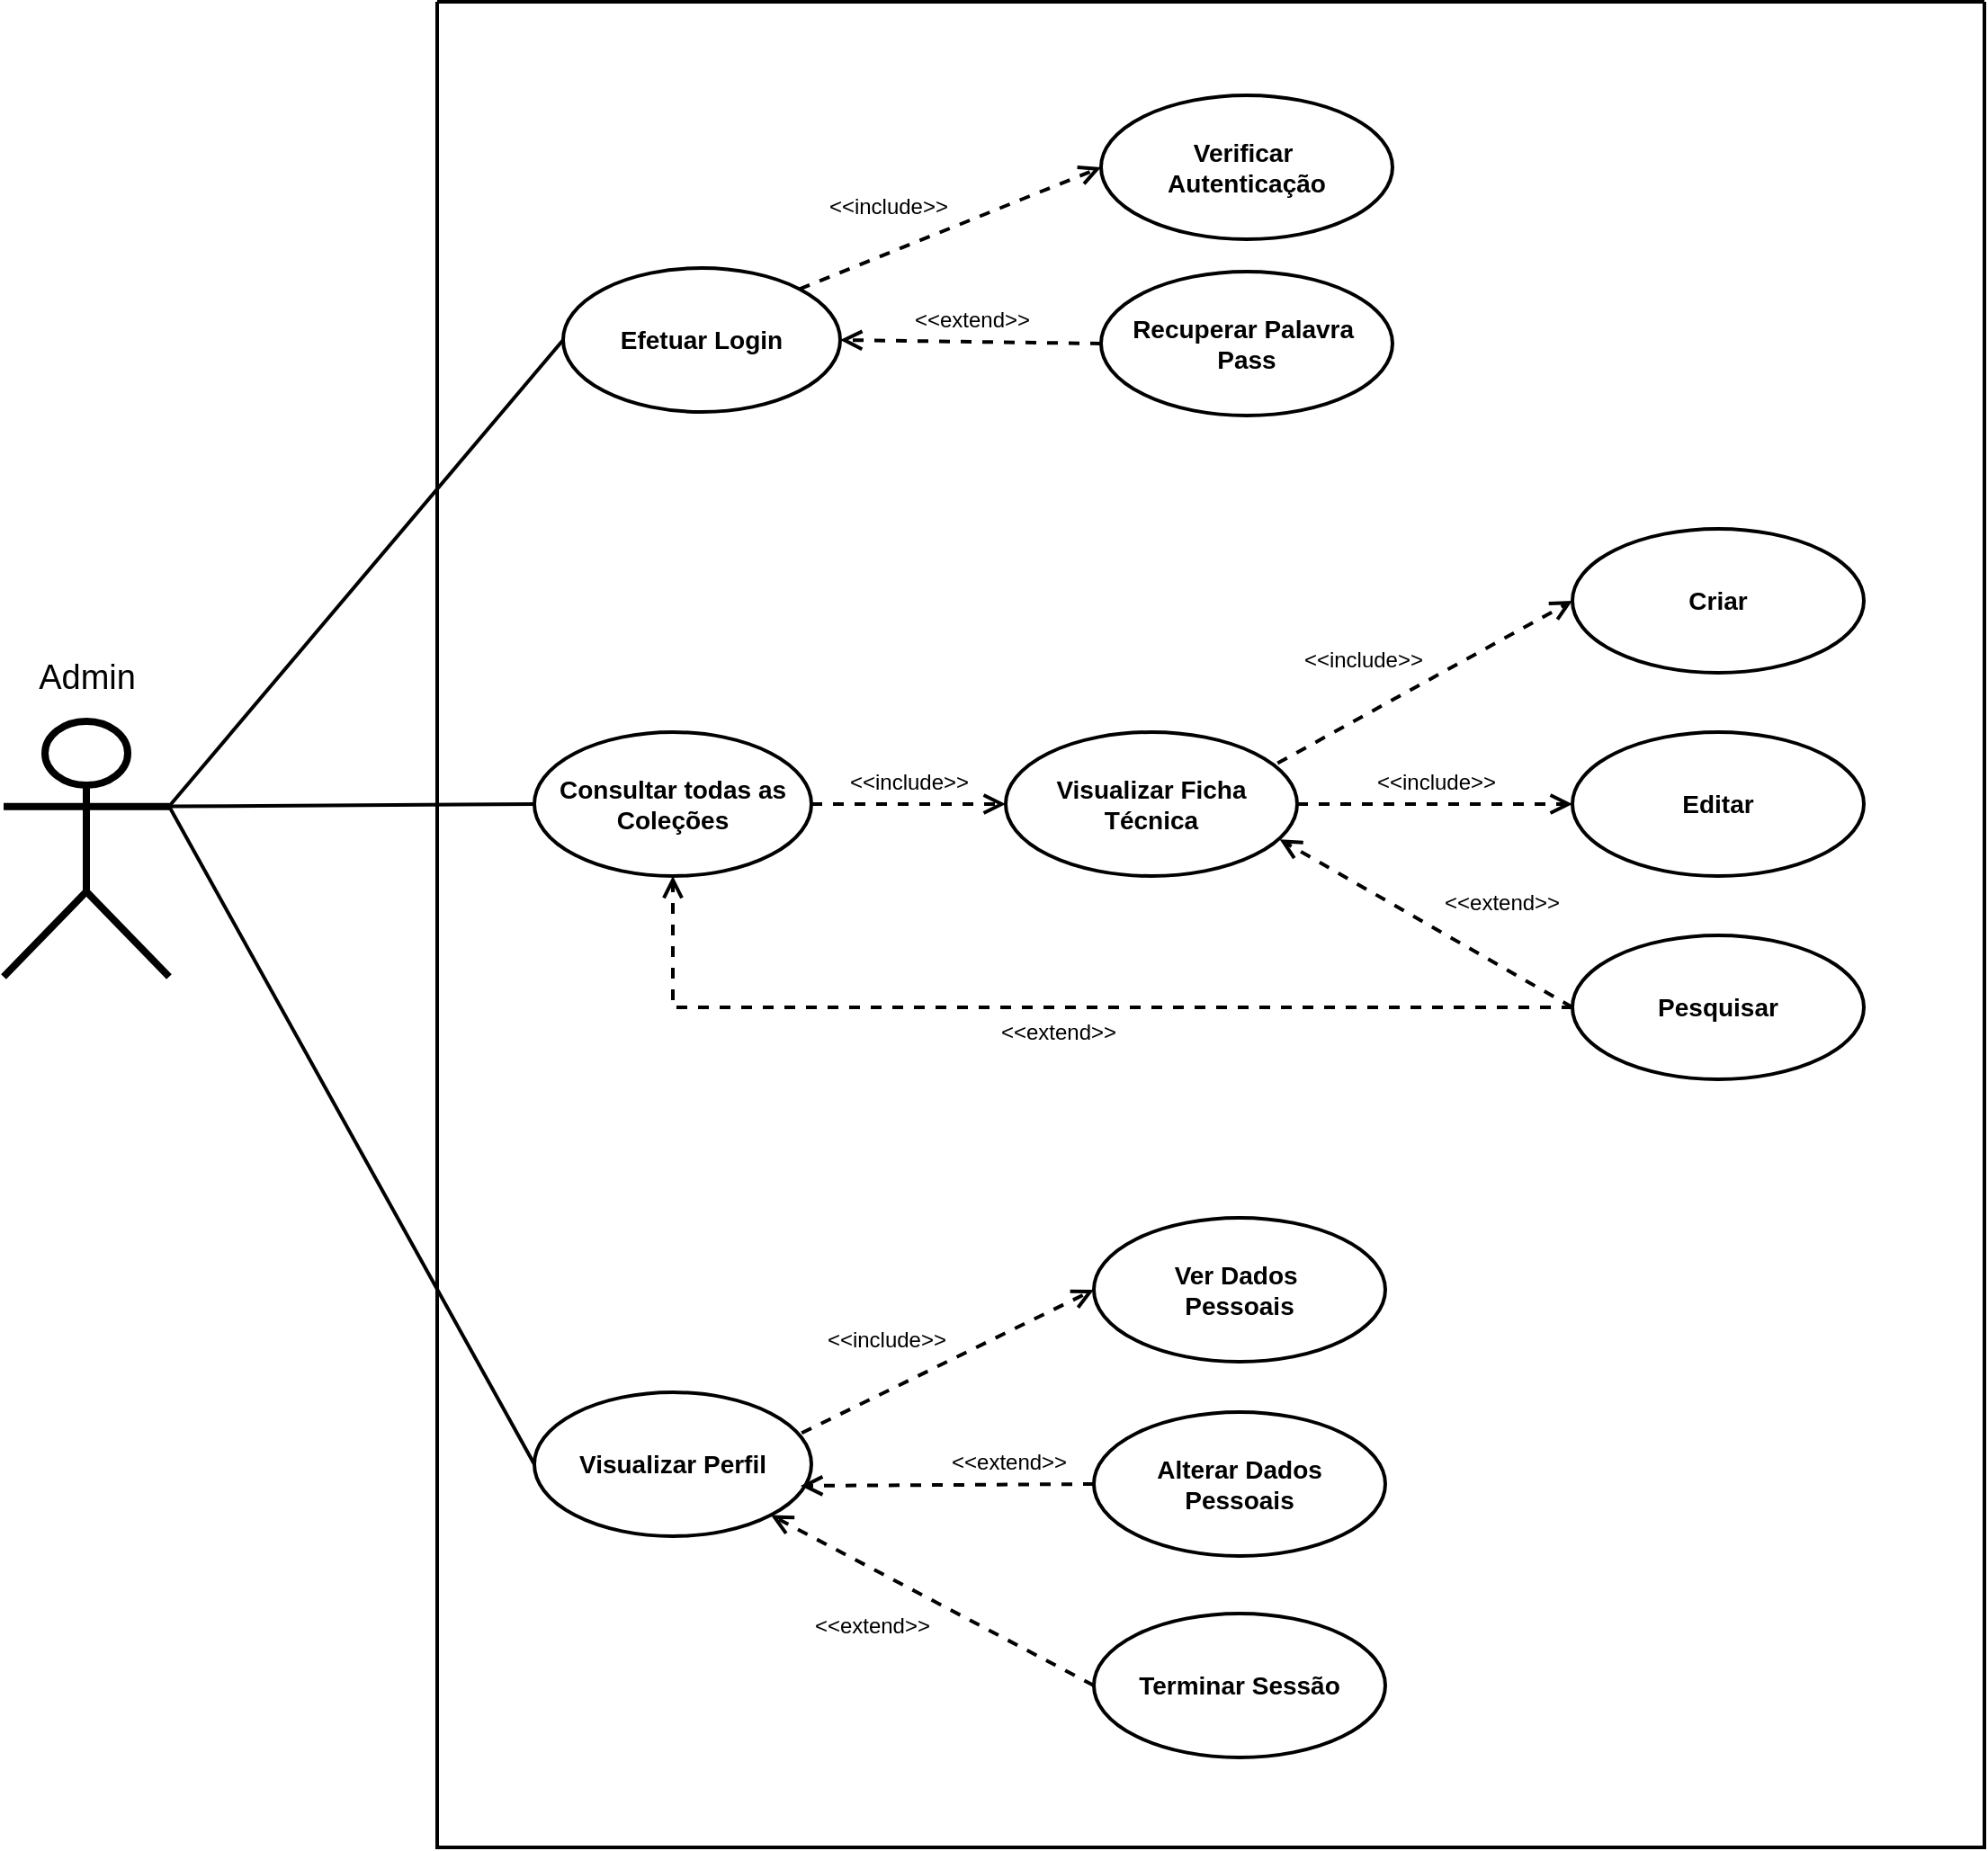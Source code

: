 <mxfile version="24.7.17">
  <diagram name="Page-1" id="NaLsqKm8LyVq0cGK8Rzc">
    <mxGraphModel dx="2440" dy="1273" grid="0" gridSize="10" guides="1" tooltips="1" connect="1" arrows="1" fold="1" page="1" pageScale="1" pageWidth="1169" pageHeight="1654" background="#FFFFFF" math="0" shadow="0">
      <root>
        <mxCell id="0" />
        <mxCell id="1" parent="0" />
        <mxCell id="HajkiqjUH4EgCk0MVsnY-1" value="" style="swimlane;startSize=0;strokeWidth=2;rounded=1;swimlaneLine=0;fillColor=none;labelBackgroundColor=none;perimeterSpacing=2;" parent="1" vertex="1">
          <mxGeometry x="270" y="118" width="860" height="1026" as="geometry" />
        </mxCell>
        <mxCell id="HajkiqjUH4EgCk0MVsnY-2" value="Efetuar Login" style="ellipse;whiteSpace=wrap;html=1;fillColor=none;strokeWidth=2;fontSize=14;fontStyle=1;labelBackgroundColor=none;" parent="HajkiqjUH4EgCk0MVsnY-1" vertex="1">
          <mxGeometry x="70" y="148" width="154" height="80" as="geometry" />
        </mxCell>
        <mxCell id="HajkiqjUH4EgCk0MVsnY-4" value="Consultar todas as&lt;div&gt;Coleções&lt;/div&gt;" style="ellipse;whiteSpace=wrap;html=1;fillColor=none;strokeWidth=2;fontSize=14;fontStyle=1;labelBackgroundColor=none;" parent="HajkiqjUH4EgCk0MVsnY-1" vertex="1">
          <mxGeometry x="54" y="406" width="154" height="80" as="geometry" />
        </mxCell>
        <mxCell id="HajkiqjUH4EgCk0MVsnY-5" value="Visualizar Perfil" style="ellipse;whiteSpace=wrap;html=1;fillColor=none;strokeWidth=2;fontSize=14;fontStyle=1;labelBackgroundColor=none;" parent="HajkiqjUH4EgCk0MVsnY-1" vertex="1">
          <mxGeometry x="54" y="773" width="154" height="80" as="geometry" />
        </mxCell>
        <mxCell id="HajkiqjUH4EgCk0MVsnY-6" value="Verificar&amp;nbsp;&lt;div&gt;Autenticação&lt;/div&gt;" style="ellipse;whiteSpace=wrap;html=1;fillColor=none;strokeWidth=2;fontSize=14;fontStyle=1;labelBackgroundColor=none;" parent="HajkiqjUH4EgCk0MVsnY-1" vertex="1">
          <mxGeometry x="369" y="52" width="162" height="80" as="geometry" />
        </mxCell>
        <mxCell id="HajkiqjUH4EgCk0MVsnY-8" value="Recuperar Palavra&amp;nbsp;&lt;div&gt;Pass&lt;/div&gt;" style="ellipse;whiteSpace=wrap;html=1;fillColor=none;strokeWidth=2;fontSize=14;fontStyle=1;labelBackgroundColor=none;" parent="HajkiqjUH4EgCk0MVsnY-1" vertex="1">
          <mxGeometry x="369" y="150" width="162" height="80" as="geometry" />
        </mxCell>
        <mxCell id="HajkiqjUH4EgCk0MVsnY-9" value="&amp;lt;&amp;lt;extend&amp;gt;&amp;gt;" style="endArrow=open;startArrow=none;endFill=0;startFill=0;endSize=8;html=1;verticalAlign=bottom;dashed=1;labelBackgroundColor=none;rounded=0;strokeWidth=2;exitX=0;exitY=0.5;exitDx=0;exitDy=0;entryX=1;entryY=0.5;entryDx=0;entryDy=0;fontColor=default;spacingBottom=3;labelPosition=center;verticalLabelPosition=top;align=center;fontSize=12;" parent="HajkiqjUH4EgCk0MVsnY-1" source="HajkiqjUH4EgCk0MVsnY-8" target="HajkiqjUH4EgCk0MVsnY-2" edge="1">
          <mxGeometry width="160" relative="1" as="geometry">
            <mxPoint x="283" y="365" as="sourcePoint" />
            <mxPoint x="214" y="197" as="targetPoint" />
          </mxGeometry>
        </mxCell>
        <mxCell id="HajkiqjUH4EgCk0MVsnY-12" value="Criar" style="ellipse;whiteSpace=wrap;html=1;fillColor=none;strokeWidth=2;fontSize=14;fontStyle=1;labelBackgroundColor=none;" parent="HajkiqjUH4EgCk0MVsnY-1" vertex="1">
          <mxGeometry x="631" y="293" width="162" height="80" as="geometry" />
        </mxCell>
        <mxCell id="HajkiqjUH4EgCk0MVsnY-13" value="&amp;lt;&amp;lt;include&amp;gt;&amp;gt;" style="endArrow=open;startArrow=none;endFill=0;startFill=0;endSize=8;html=1;verticalAlign=bottom;dashed=1;labelBackgroundColor=none;rounded=0;strokeWidth=2;fontColor=default;spacingBottom=3;labelPosition=left;verticalLabelPosition=top;align=right;exitX=0.933;exitY=0.216;exitDx=0;exitDy=0;entryX=0;entryY=0.5;entryDx=0;entryDy=0;fontSize=12;exitPerimeter=0;" parent="HajkiqjUH4EgCk0MVsnY-1" source="HajkiqjUH4EgCk0MVsnY-18" target="HajkiqjUH4EgCk0MVsnY-12" edge="1">
          <mxGeometry width="160" relative="1" as="geometry">
            <mxPoint x="500" y="612" as="sourcePoint" />
            <mxPoint x="424" y="365" as="targetPoint" />
          </mxGeometry>
        </mxCell>
        <mxCell id="HajkiqjUH4EgCk0MVsnY-14" value="Editar&lt;span style=&quot;caret-color: rgba(0, 0, 0, 0); color: rgba(0, 0, 0, 0); font-family: monospace; font-size: 0px; font-weight: 400; text-align: start; white-space: nowrap;&quot;&gt;%3CmxGraphModel%3E%3Croot%3E%3CmxCell%20id%3D%220%22%2F%3E%3CmxCell%20id%3D%221%22%20parent%3D%220%22%2F%3E%3CmxCell%20id%3D%222%22%20value%3D%22Criar%22%20style%3D%22ellipse%3BwhiteSpace%3Dwrap%3Bhtml%3D1%3BfillColor%3Dnone%3BstrokeColor%3D%23FFFFFF%3BfontColor%3D%23FFFFFF%3BstrokeWidth%3D2%3BfontSize%3D14%3BfontStyle%3D1%22%20vertex%3D%221%22%20parent%3D%221%22%3E%3CmxGeometry%20x%3D%22585%22%20y%3D%22506%22%20width%3D%22162%22%20height%3D%2280%22%20as%3D%22geometry%22%2F%3E%3C%2FmxCell%3E%3CmxCell%20id%3D%223%22%20value%3D%22%26amp%3Blt%3B%26amp%3Blt%3Binclude%26amp%3Bgt%3B%26amp%3Bgt%3B%22%20style%3D%22endArrow%3Dopen%3BstartArrow%3Dnone%3BendFill%3D0%3BstartFill%3D0%3BendSize%3D8%3Bhtml%3D1%3BverticalAlign%3Dbottom%3Bdashed%3D1%3BlabelBackgroundColor%3Dnone%3Brounded%3D0%3BstrokeColor%3D%23FFFFFF%3BstrokeWidth%3D2%3BfontColor%3D%23FFFFFF%3BspacingBottom%3D3%3BlabelPosition%3Dleft%3BverticalLabelPosition%3Dtop%3Balign%3Dright%3BexitX%3D1%3BexitY%3D0.5%3BexitDx%3D0%3BexitDy%3D0%3BentryX%3D0%3BentryY%3D0.5%3BentryDx%3D0%3BentryDy%3D0%3B%22%20edge%3D%221%22%20target%3D%222%22%20parent%3D%221%22%3E%3CmxGeometry%20width%3D%22160%22%20relative%3D%221%22%20as%3D%22geometry%22%3E%3CmxPoint%20x%3D%22436%22%20y%3D%22546%22%20as%3D%22sourcePoint%22%2F%3E%3CmxPoint%20x%3D%22652%22%20y%3D%22478%22%20as%3D%22targetPoint%22%2F%3E%3C%2FmxGeometry%3E%3C%2FmxCell%3E%3C%2Froot%3E%3C%2FmxGraphModel%3E&lt;/span&gt;" style="ellipse;whiteSpace=wrap;html=1;fillColor=none;strokeWidth=2;fontSize=14;fontStyle=1;labelBackgroundColor=none;" parent="HajkiqjUH4EgCk0MVsnY-1" vertex="1">
          <mxGeometry x="631" y="406" width="162" height="80" as="geometry" />
        </mxCell>
        <mxCell id="HajkiqjUH4EgCk0MVsnY-15" value="&amp;lt;&amp;lt;include&amp;gt;&amp;gt;" style="endArrow=open;startArrow=none;endFill=0;startFill=0;endSize=8;html=1;verticalAlign=bottom;dashed=1;labelBackgroundColor=none;rounded=0;strokeWidth=2;fontColor=default;spacingBottom=3;labelPosition=center;verticalLabelPosition=top;align=center;entryX=0;entryY=0.5;entryDx=0;entryDy=0;fontSize=12;exitX=1;exitY=0.5;exitDx=0;exitDy=0;" parent="HajkiqjUH4EgCk0MVsnY-1" source="HajkiqjUH4EgCk0MVsnY-18" target="HajkiqjUH4EgCk0MVsnY-14" edge="1">
          <mxGeometry width="160" relative="1" as="geometry">
            <mxPoint x="208" y="545" as="sourcePoint" />
            <mxPoint x="424" y="477" as="targetPoint" />
          </mxGeometry>
        </mxCell>
        <mxCell id="HajkiqjUH4EgCk0MVsnY-18" value="&lt;div&gt;Visualizar Ficha&lt;/div&gt;&lt;div&gt;Técnica&lt;/div&gt;" style="ellipse;whiteSpace=wrap;html=1;fillColor=none;strokeWidth=2;fontSize=14;fontStyle=1;labelBackgroundColor=none;" parent="HajkiqjUH4EgCk0MVsnY-1" vertex="1">
          <mxGeometry x="316" y="406" width="162" height="80" as="geometry" />
        </mxCell>
        <mxCell id="HajkiqjUH4EgCk0MVsnY-19" value="&amp;lt;&amp;lt;include&amp;gt;&amp;gt;" style="endArrow=open;startArrow=none;endFill=0;startFill=0;endSize=8;html=1;verticalAlign=bottom;dashed=1;labelBackgroundColor=none;rounded=0;strokeWidth=2;fontColor=default;spacingBottom=3;labelPosition=center;verticalLabelPosition=top;align=center;exitX=1;exitY=0.5;exitDx=0;exitDy=0;entryX=0;entryY=0.5;entryDx=0;entryDy=0;fontSize=12;" parent="HajkiqjUH4EgCk0MVsnY-1" source="HajkiqjUH4EgCk0MVsnY-4" target="HajkiqjUH4EgCk0MVsnY-18" edge="1">
          <mxGeometry width="160" relative="1" as="geometry">
            <mxPoint x="224" y="768" as="sourcePoint" />
            <mxPoint x="440" y="700" as="targetPoint" />
          </mxGeometry>
        </mxCell>
        <mxCell id="HajkiqjUH4EgCk0MVsnY-20" value="Pesquisar" style="ellipse;whiteSpace=wrap;html=1;fillColor=none;strokeWidth=2;fontSize=14;fontStyle=1;labelBackgroundColor=none;" parent="HajkiqjUH4EgCk0MVsnY-1" vertex="1">
          <mxGeometry x="631" y="519" width="162" height="80" as="geometry" />
        </mxCell>
        <mxCell id="HajkiqjUH4EgCk0MVsnY-21" value="&amp;lt;&amp;lt;extend&amp;gt;&amp;gt;" style="endArrow=open;startArrow=none;endFill=0;startFill=0;endSize=8;html=1;verticalAlign=top;dashed=1;labelBackgroundColor=none;rounded=0;strokeWidth=2;exitX=0;exitY=0.5;exitDx=0;exitDy=0;fontColor=default;spacingBottom=3;labelPosition=center;verticalLabelPosition=bottom;align=center;edgeStyle=orthogonalEdgeStyle;fontSize=12;entryX=0.5;entryY=1;entryDx=0;entryDy=0;" parent="HajkiqjUH4EgCk0MVsnY-1" source="HajkiqjUH4EgCk0MVsnY-20" target="HajkiqjUH4EgCk0MVsnY-4" edge="1">
          <mxGeometry width="160" relative="1" as="geometry">
            <mxPoint x="618.74" y="648.65" as="sourcePoint" />
            <mxPoint x="222" y="474" as="targetPoint" />
          </mxGeometry>
        </mxCell>
        <mxCell id="HajkiqjUH4EgCk0MVsnY-22" value="&amp;lt;&amp;lt;extend&amp;gt;&amp;gt;" style="endArrow=open;startArrow=none;endFill=0;startFill=0;endSize=8;html=1;verticalAlign=middle;dashed=1;labelBackgroundColor=none;rounded=0;strokeWidth=2;exitX=0;exitY=0.5;exitDx=0;exitDy=0;entryX=0.94;entryY=0.746;entryDx=0;entryDy=0;fontColor=default;spacingBottom=22;labelPosition=right;verticalLabelPosition=middle;align=left;fontSize=12;entryPerimeter=0;spacingRight=10;spacingLeft=9;" parent="HajkiqjUH4EgCk0MVsnY-1" source="HajkiqjUH4EgCk0MVsnY-20" target="HajkiqjUH4EgCk0MVsnY-18" edge="1">
          <mxGeometry width="160" relative="1" as="geometry">
            <mxPoint x="715" y="538" as="sourcePoint" />
            <mxPoint x="556" y="464" as="targetPoint" />
          </mxGeometry>
        </mxCell>
        <mxCell id="HajkiqjUH4EgCk0MVsnY-23" value="Ver Dados&amp;nbsp;&lt;div&gt;Pessoais&lt;/div&gt;" style="ellipse;whiteSpace=wrap;html=1;fillColor=none;strokeWidth=2;fontSize=14;fontStyle=1;labelBackgroundColor=none;" parent="HajkiqjUH4EgCk0MVsnY-1" vertex="1">
          <mxGeometry x="365" y="676" width="162" height="80" as="geometry" />
        </mxCell>
        <mxCell id="HajkiqjUH4EgCk0MVsnY-24" value="&amp;lt;&amp;lt;include&amp;gt;&amp;gt;" style="endArrow=open;startArrow=none;endFill=0;startFill=0;endSize=8;html=1;verticalAlign=bottom;dashed=1;labelBackgroundColor=none;rounded=0;strokeWidth=2;fontColor=default;spacingBottom=3;labelPosition=left;verticalLabelPosition=top;align=right;exitX=0.965;exitY=0.283;exitDx=0;exitDy=0;entryX=0;entryY=0.5;entryDx=0;entryDy=0;fontSize=12;exitPerimeter=0;" parent="HajkiqjUH4EgCk0MVsnY-1" source="HajkiqjUH4EgCk0MVsnY-5" target="HajkiqjUH4EgCk0MVsnY-23" edge="1">
          <mxGeometry width="160" relative="1" as="geometry">
            <mxPoint x="324" y="774" as="sourcePoint" />
            <mxPoint x="540" y="703" as="targetPoint" />
          </mxGeometry>
        </mxCell>
        <mxCell id="HajkiqjUH4EgCk0MVsnY-27" value="Alterar Dados&lt;div&gt;Pessoais&lt;/div&gt;" style="ellipse;whiteSpace=wrap;html=1;fillColor=none;strokeWidth=2;fontSize=14;fontStyle=1;labelBackgroundColor=none;" parent="HajkiqjUH4EgCk0MVsnY-1" vertex="1">
          <mxGeometry x="365" y="784" width="162" height="80" as="geometry" />
        </mxCell>
        <mxCell id="HajkiqjUH4EgCk0MVsnY-28" value="&amp;lt;&amp;lt;extend&amp;gt;&amp;gt;" style="endArrow=open;startArrow=none;endFill=0;startFill=0;endSize=8;html=1;verticalAlign=bottom;dashed=1;labelBackgroundColor=none;rounded=0;strokeWidth=2;exitX=0;exitY=0.5;exitDx=0;exitDy=0;entryX=0.961;entryY=0.65;entryDx=0;entryDy=0;fontColor=default;spacingBottom=3;entryPerimeter=0;labelPosition=right;verticalLabelPosition=top;align=left;fontSize=12;" parent="HajkiqjUH4EgCk0MVsnY-1" source="HajkiqjUH4EgCk0MVsnY-27" target="HajkiqjUH4EgCk0MVsnY-5" edge="1">
          <mxGeometry width="160" relative="1" as="geometry">
            <mxPoint x="278" y="1071" as="sourcePoint" />
            <mxPoint x="202" y="824" as="targetPoint" />
          </mxGeometry>
        </mxCell>
        <mxCell id="HajkiqjUH4EgCk0MVsnY-29" value="Terminar Sessão" style="ellipse;whiteSpace=wrap;html=1;fillColor=none;strokeWidth=2;fontSize=14;fontStyle=1;labelBackgroundColor=none;" parent="HajkiqjUH4EgCk0MVsnY-1" vertex="1">
          <mxGeometry x="365" y="896" width="162" height="80" as="geometry" />
        </mxCell>
        <mxCell id="HajkiqjUH4EgCk0MVsnY-30" value="&amp;lt;&amp;lt;extend&amp;gt;&amp;gt;" style="endArrow=open;startArrow=none;endFill=0;startFill=0;endSize=8;html=1;verticalAlign=top;dashed=1;labelBackgroundColor=none;rounded=0;strokeWidth=2;exitX=0;exitY=0.5;exitDx=0;exitDy=0;entryX=1;entryY=1;entryDx=0;entryDy=0;fontColor=default;spacingBottom=3;labelPosition=left;verticalLabelPosition=bottom;align=right;fontSize=12;" parent="HajkiqjUH4EgCk0MVsnY-1" source="HajkiqjUH4EgCk0MVsnY-29" target="HajkiqjUH4EgCk0MVsnY-5" edge="1">
          <mxGeometry width="160" relative="1" as="geometry">
            <mxPoint x="278" y="1170" as="sourcePoint" />
            <mxPoint x="202" y="924" as="targetPoint" />
          </mxGeometry>
        </mxCell>
        <mxCell id="fSkofv_DrOlt1w9wFYxG-1" value="&amp;lt;&amp;lt;include&amp;gt;&amp;gt;" style="endArrow=open;startArrow=none;endFill=0;startFill=0;endSize=8;html=1;verticalAlign=bottom;dashed=1;labelBackgroundColor=none;rounded=0;strokeWidth=2;exitX=1;exitY=0;exitDx=0;exitDy=0;fontColor=default;spacingBottom=3;labelPosition=left;verticalLabelPosition=top;align=right;fontSize=12;entryX=0;entryY=0.5;entryDx=0;entryDy=0;" edge="1" parent="HajkiqjUH4EgCk0MVsnY-1" source="HajkiqjUH4EgCk0MVsnY-2" target="HajkiqjUH4EgCk0MVsnY-6">
          <mxGeometry width="160" relative="1" as="geometry">
            <mxPoint x="217" y="169" as="sourcePoint" />
            <mxPoint x="369" y="108" as="targetPoint" />
          </mxGeometry>
        </mxCell>
        <mxCell id="HajkiqjUH4EgCk0MVsnY-35" value="&lt;div&gt;&lt;br&gt;&lt;/div&gt;Admin" style="shape=umlActor;verticalLabelPosition=top;verticalAlign=bottom;html=1;outlineConnect=0;strokeWidth=4;labelPosition=center;align=center;spacingTop=3;spacingBottom=4;fontSize=19;fontStyle=0;spacing=8;perimeterSpacing=0;labelBackgroundColor=none;labelBorderColor=none;fillColor=none;" parent="1" vertex="1">
          <mxGeometry x="29" y="518" width="92" height="142" as="geometry" />
        </mxCell>
        <mxCell id="HajkiqjUH4EgCk0MVsnY-37" value="" style="endArrow=none;html=1;rounded=0;exitX=1;exitY=0.333;exitDx=0;exitDy=0;exitPerimeter=0;entryX=0;entryY=0.5;entryDx=0;entryDy=0;fontColor=default;strokeWidth=2;labelBackgroundColor=none;" parent="1" source="HajkiqjUH4EgCk0MVsnY-35" target="HajkiqjUH4EgCk0MVsnY-4" edge="1">
          <mxGeometry width="50" height="50" relative="1" as="geometry">
            <mxPoint x="84" y="601" as="sourcePoint" />
            <mxPoint x="367" y="616" as="targetPoint" />
          </mxGeometry>
        </mxCell>
        <mxCell id="HajkiqjUH4EgCk0MVsnY-38" value="" style="endArrow=none;html=1;rounded=0;exitX=1;exitY=0.333;exitDx=0;exitDy=0;exitPerimeter=0;entryX=0;entryY=0.5;entryDx=0;entryDy=0;fontColor=default;strokeWidth=2;labelBackgroundColor=none;" parent="1" source="HajkiqjUH4EgCk0MVsnY-35" target="HajkiqjUH4EgCk0MVsnY-5" edge="1">
          <mxGeometry width="50" height="50" relative="1" as="geometry">
            <mxPoint x="84" y="703" as="sourcePoint" />
            <mxPoint x="367" y="718" as="targetPoint" />
          </mxGeometry>
        </mxCell>
        <mxCell id="HajkiqjUH4EgCk0MVsnY-39" value="" style="endArrow=none;html=1;rounded=0;exitX=1;exitY=0.333;exitDx=0;exitDy=0;exitPerimeter=0;entryX=0;entryY=0.5;entryDx=0;entryDy=0;fontColor=default;strokeWidth=2;labelBackgroundColor=none;" parent="1" source="HajkiqjUH4EgCk0MVsnY-35" target="HajkiqjUH4EgCk0MVsnY-2" edge="1">
          <mxGeometry width="50" height="50" relative="1" as="geometry">
            <mxPoint x="322" y="435" as="sourcePoint" />
            <mxPoint x="372" y="385" as="targetPoint" />
          </mxGeometry>
        </mxCell>
      </root>
    </mxGraphModel>
  </diagram>
</mxfile>
